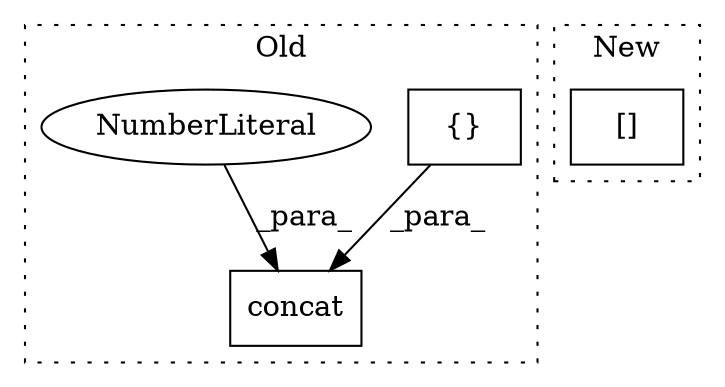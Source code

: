 digraph G {
subgraph cluster0 {
1 [label="concat" a="32" s="1637,1774" l="7,1" shape="box"];
3 [label="{}" a="4" s="1737,1752" l="1,1" shape="box"];
4 [label="NumberLiteral" a="34" s="1773" l="1" shape="ellipse"];
label = "Old";
style="dotted";
}
subgraph cluster1 {
2 [label="[]" a="2" s="1628,1688" l="36,1" shape="box"];
label = "New";
style="dotted";
}
3 -> 1 [label="_para_"];
4 -> 1 [label="_para_"];
}